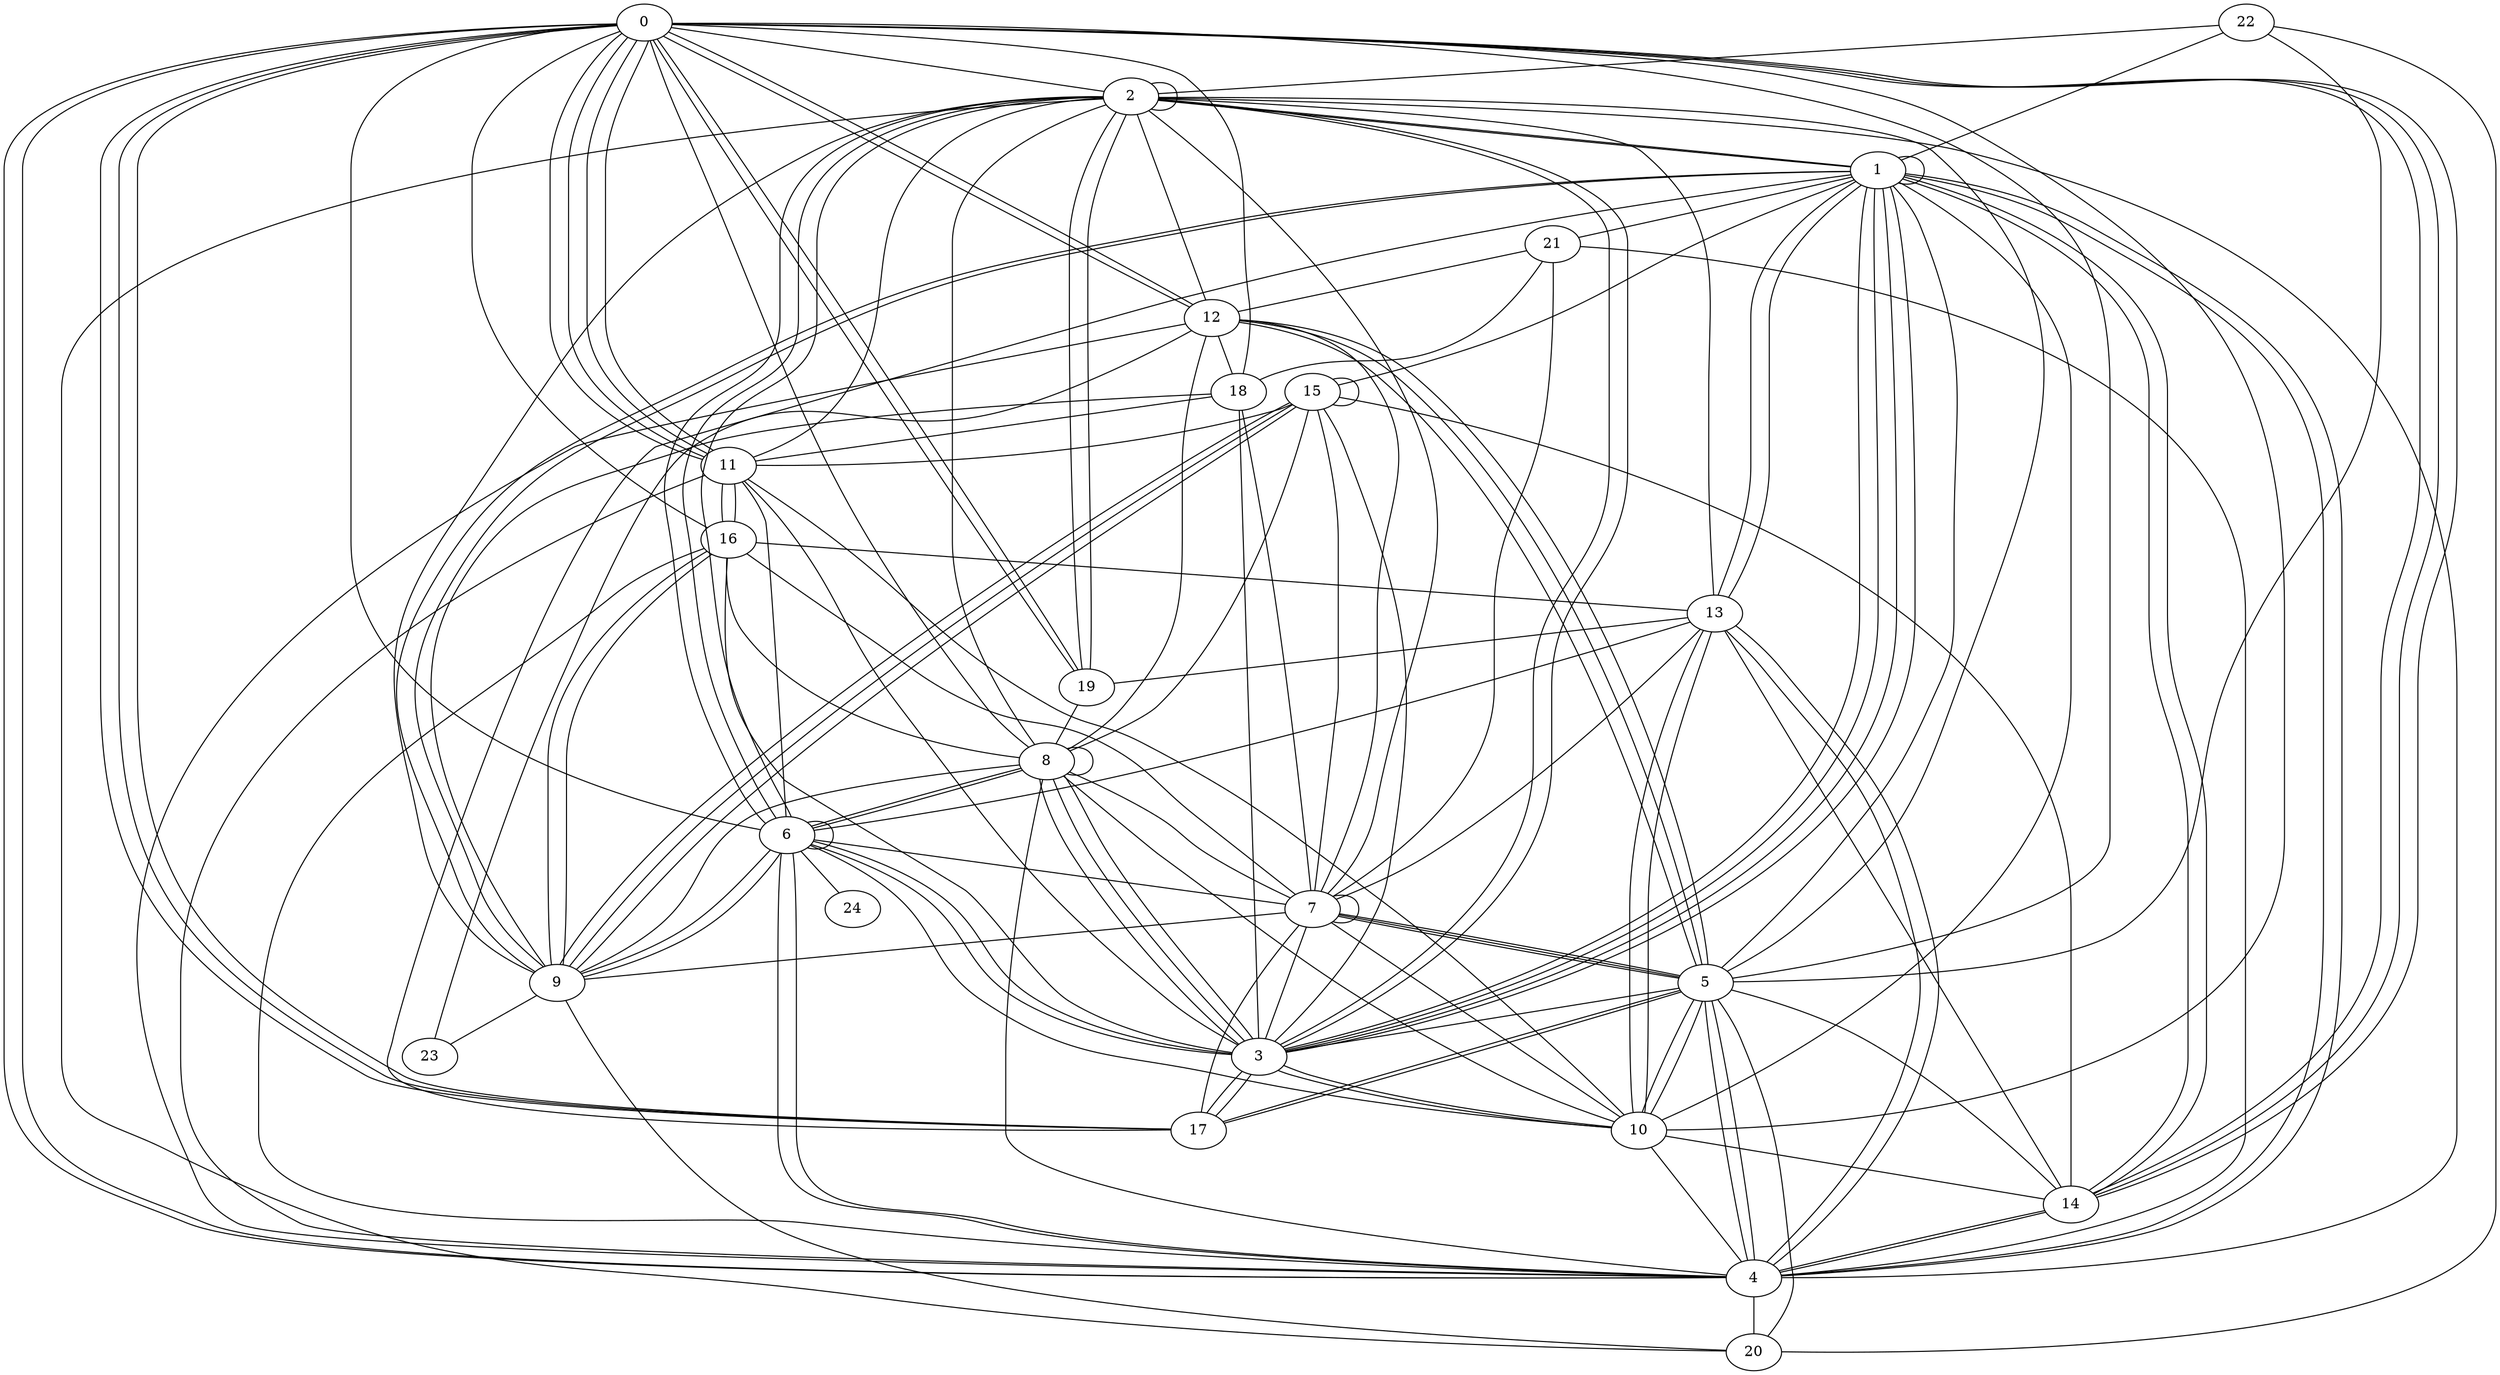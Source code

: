 graph G {
0;
1;
2;
3;
4;
5;
6;
7;
8;
9;
10;
11;
12;
13;
14;
15;
16;
17;
18;
19;
20;
21;
22;
23;
24;
22--1 ;
4--2 ;
6--6 ;
13--7 ;
9--18 ;
23--12 ;
13--2 ;
1--13 ;
6--2 ;
2--8 ;
17--7 ;
10--5 ;
1--21 ;
18--21 ;
19--2 ;
10--4 ;
4--0 ;
5--10 ;
11--6 ;
15--8 ;
21--12 ;
5--4 ;
8--4 ;
12--5 ;
5--7 ;
0--14 ;
17--1 ;
2--3 ;
15--7 ;
19--8 ;
15--9 ;
8--3 ;
10--3 ;
10--6 ;
0--2 ;
15--14 ;
8--8 ;
1--3 ;
9--8 ;
13--10 ;
15--9 ;
3--18 ;
0--5 ;
11--0 ;
3--1 ;
22--2 ;
0--6 ;
0--17 ;
14--4 ;
16--8 ;
7--18 ;
1--3 ;
16--7 ;
11--10 ;
2--19 ;
17--5 ;
8--6 ;
6--2 ;
2--9 ;
0--12 ;
11--0 ;
12--5 ;
4--6 ;
7--21 ;
18--11 ;
7--9 ;
7--8 ;
17--0 ;
9--23 ;
2--3 ;
17--0 ;
3--17 ;
6--9 ;
15--11 ;
9--20 ;
12--4 ;
1--4 ;
16--13 ;
0--10 ;
5--20 ;
0--11 ;
4--13 ;
7--7 ;
2--1 ;
6--9 ;
22--5 ;
6--7 ;
3--17 ;
8--6 ;
2--20 ;
7--5 ;
9--16 ;
6--24 ;
5--1 ;
16--4 ;
1--14 ;
8--3 ;
10--1 ;
0--4 ;
10--14 ;
1--2 ;
10--13 ;
0--19 ;
11--2 ;
19--0 ;
3--6 ;
1--15 ;
16--0 ;
0--14 ;
4--14 ;
4--1 ;
3--1 ;
4--13 ;
3--16 ;
12--18 ;
0--14 ;
1--9 ;
13--14 ;
11--16 ;
16--11 ;
12--5 ;
8--0 ;
15--9 ;
4--21 ;
3--6 ;
3--10 ;
12--2 ;
4--6 ;
12--0 ;
5--4 ;
6--13 ;
9--16 ;
14--1 ;
11--0 ;
13--19 ;
5--3 ;
7--5 ;
10--8 ;
1--13 ;
2--2 ;
15--3 ;
3--7 ;
22--20 ;
18--0 ;
17--5 ;
11--3 ;
7--2 ;
2--6 ;
1--1 ;
10--7 ;
5--14 ;
3--8 ;
15--15 ;
4--11 ;
4--20 ;
5--2 ;
8--12 ;
1--9 ;
7--12 ;
}
